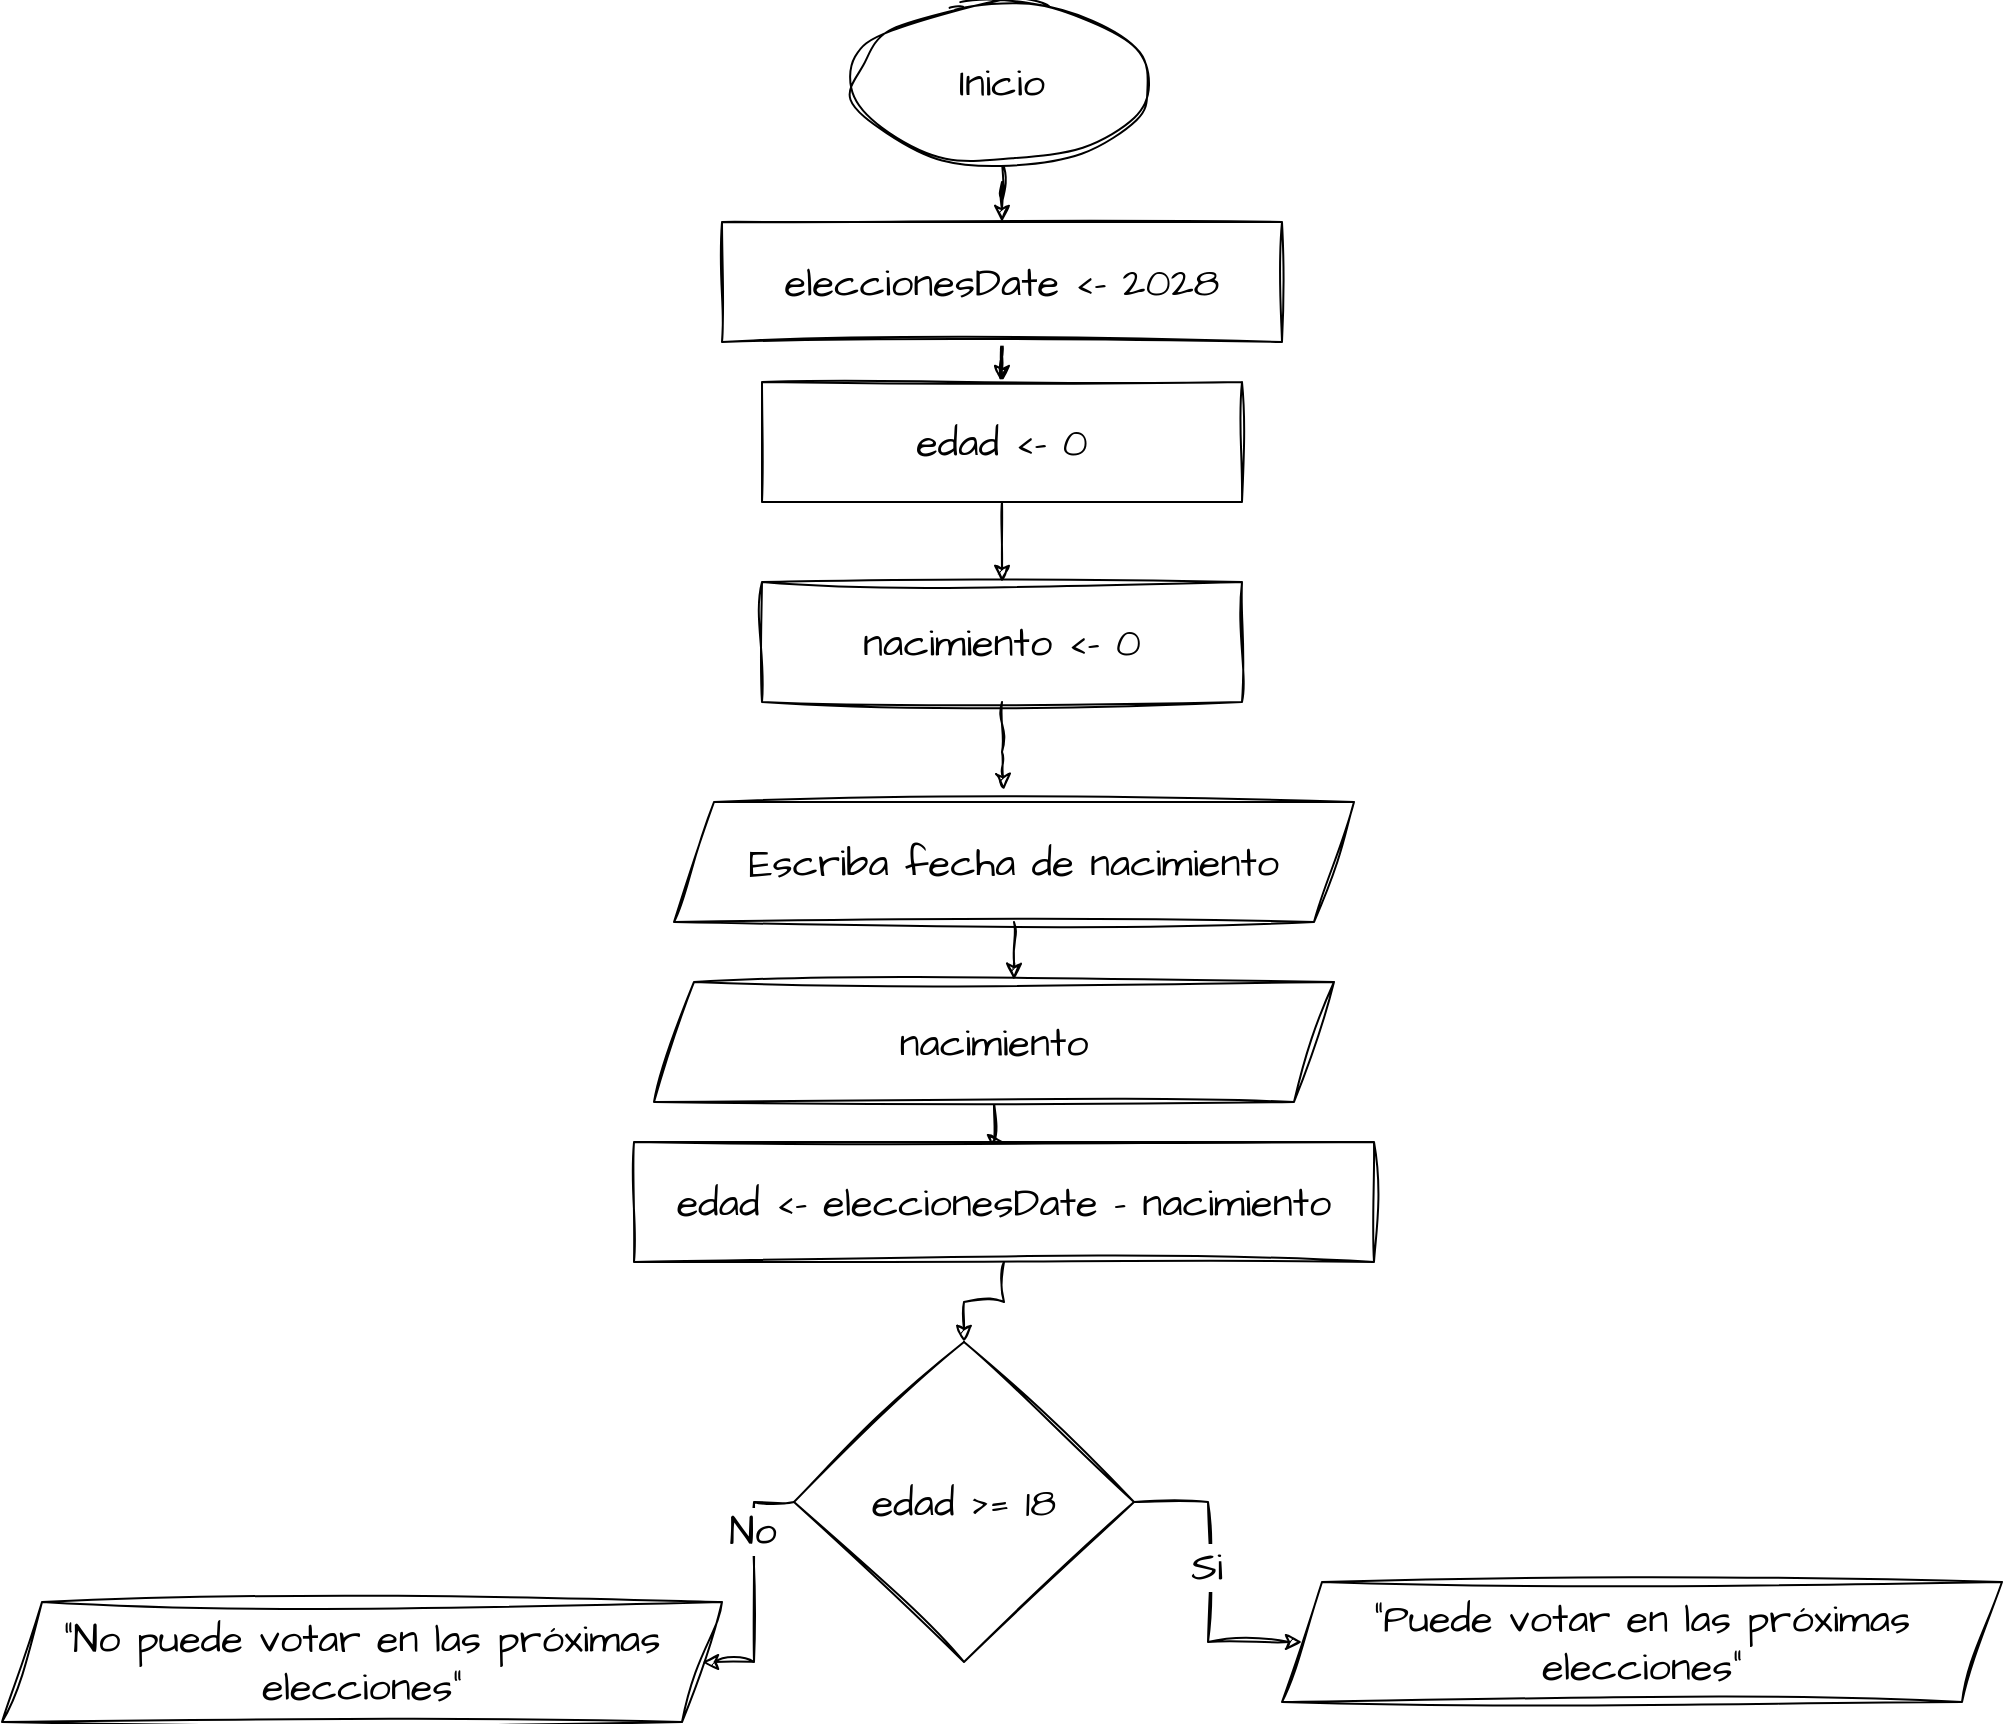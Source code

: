 <mxfile version="23.0.2" type="github">
  <diagram name="Página-1" id="eXoBqxva7JlCsiLJbye3">
    <mxGraphModel dx="1741" dy="903" grid="1" gridSize="10" guides="1" tooltips="1" connect="1" arrows="1" fold="1" page="1" pageScale="1" pageWidth="827" pageHeight="1169" math="0" shadow="0">
      <root>
        <mxCell id="0" />
        <mxCell id="1" parent="0" />
        <mxCell id="onPSuEXb-0Rg2rCfPPUU-21" style="edgeStyle=orthogonalEdgeStyle;rounded=0;sketch=1;hachureGap=4;jiggle=2;curveFitting=1;orthogonalLoop=1;jettySize=auto;html=1;entryX=0.5;entryY=0;entryDx=0;entryDy=0;fontFamily=Architects Daughter;fontSource=https%3A%2F%2Ffonts.googleapis.com%2Fcss%3Ffamily%3DArchitects%2BDaughter;fontSize=16;" edge="1" parent="1" source="onPSuEXb-0Rg2rCfPPUU-1" target="onPSuEXb-0Rg2rCfPPUU-3">
          <mxGeometry relative="1" as="geometry" />
        </mxCell>
        <mxCell id="onPSuEXb-0Rg2rCfPPUU-1" value="Inicio" style="ellipse;whiteSpace=wrap;html=1;sketch=1;hachureGap=4;jiggle=2;curveFitting=1;fontFamily=Architects Daughter;fontSource=https%3A%2F%2Ffonts.googleapis.com%2Fcss%3Ffamily%3DArchitects%2BDaughter;fontSize=20;" vertex="1" parent="1">
          <mxGeometry x="569" y="40" width="150" height="80" as="geometry" />
        </mxCell>
        <mxCell id="onPSuEXb-0Rg2rCfPPUU-22" style="edgeStyle=orthogonalEdgeStyle;rounded=0;sketch=1;hachureGap=4;jiggle=2;curveFitting=1;orthogonalLoop=1;jettySize=auto;html=1;entryX=0.5;entryY=0;entryDx=0;entryDy=0;fontFamily=Architects Daughter;fontSource=https%3A%2F%2Ffonts.googleapis.com%2Fcss%3Ffamily%3DArchitects%2BDaughter;fontSize=16;" edge="1" parent="1" source="onPSuEXb-0Rg2rCfPPUU-3" target="onPSuEXb-0Rg2rCfPPUU-6">
          <mxGeometry relative="1" as="geometry" />
        </mxCell>
        <mxCell id="onPSuEXb-0Rg2rCfPPUU-3" value="eleccionesDate &amp;lt;- 2028" style="rounded=0;whiteSpace=wrap;html=1;sketch=1;hachureGap=4;jiggle=2;curveFitting=1;fontFamily=Architects Daughter;fontSource=https%3A%2F%2Ffonts.googleapis.com%2Fcss%3Ffamily%3DArchitects%2BDaughter;fontSize=20;" vertex="1" parent="1">
          <mxGeometry x="504" y="150" width="280" height="60" as="geometry" />
        </mxCell>
        <mxCell id="onPSuEXb-0Rg2rCfPPUU-23" style="edgeStyle=orthogonalEdgeStyle;rounded=0;sketch=1;hachureGap=4;jiggle=2;curveFitting=1;orthogonalLoop=1;jettySize=auto;html=1;entryX=0.5;entryY=0;entryDx=0;entryDy=0;fontFamily=Architects Daughter;fontSource=https%3A%2F%2Ffonts.googleapis.com%2Fcss%3Ffamily%3DArchitects%2BDaughter;fontSize=16;" edge="1" parent="1" source="onPSuEXb-0Rg2rCfPPUU-6" target="onPSuEXb-0Rg2rCfPPUU-8">
          <mxGeometry relative="1" as="geometry" />
        </mxCell>
        <mxCell id="onPSuEXb-0Rg2rCfPPUU-6" value="edad &amp;lt;- 0" style="rounded=0;whiteSpace=wrap;html=1;sketch=1;hachureGap=4;jiggle=2;curveFitting=1;fontFamily=Architects Daughter;fontSource=https%3A%2F%2Ffonts.googleapis.com%2Fcss%3Ffamily%3DArchitects%2BDaughter;fontSize=20;" vertex="1" parent="1">
          <mxGeometry x="524" y="230" width="240" height="60" as="geometry" />
        </mxCell>
        <mxCell id="onPSuEXb-0Rg2rCfPPUU-7" value="Escriba fecha de nacimiento" style="shape=parallelogram;perimeter=parallelogramPerimeter;whiteSpace=wrap;html=1;fixedSize=1;sketch=1;hachureGap=4;jiggle=2;curveFitting=1;fontFamily=Architects Daughter;fontSource=https%3A%2F%2Ffonts.googleapis.com%2Fcss%3Ffamily%3DArchitects%2BDaughter;fontSize=20;" vertex="1" parent="1">
          <mxGeometry x="480" y="440" width="340" height="60" as="geometry" />
        </mxCell>
        <mxCell id="onPSuEXb-0Rg2rCfPPUU-8" value="nacimiento &amp;lt;- 0" style="rounded=0;whiteSpace=wrap;html=1;sketch=1;hachureGap=4;jiggle=2;curveFitting=1;fontFamily=Architects Daughter;fontSource=https%3A%2F%2Ffonts.googleapis.com%2Fcss%3Ffamily%3DArchitects%2BDaughter;fontSize=20;" vertex="1" parent="1">
          <mxGeometry x="524" y="330" width="240" height="60" as="geometry" />
        </mxCell>
        <mxCell id="onPSuEXb-0Rg2rCfPPUU-26" style="edgeStyle=orthogonalEdgeStyle;rounded=0;sketch=1;hachureGap=4;jiggle=2;curveFitting=1;orthogonalLoop=1;jettySize=auto;html=1;entryX=0.5;entryY=0;entryDx=0;entryDy=0;fontFamily=Architects Daughter;fontSource=https%3A%2F%2Ffonts.googleapis.com%2Fcss%3Ffamily%3DArchitects%2BDaughter;fontSize=16;" edge="1" parent="1" source="onPSuEXb-0Rg2rCfPPUU-10" target="onPSuEXb-0Rg2rCfPPUU-12">
          <mxGeometry relative="1" as="geometry" />
        </mxCell>
        <mxCell id="onPSuEXb-0Rg2rCfPPUU-10" value="nacimiento" style="shape=parallelogram;perimeter=parallelogramPerimeter;whiteSpace=wrap;html=1;fixedSize=1;sketch=1;hachureGap=4;jiggle=2;curveFitting=1;fontFamily=Architects Daughter;fontSource=https%3A%2F%2Ffonts.googleapis.com%2Fcss%3Ffamily%3DArchitects%2BDaughter;fontSize=20;" vertex="1" parent="1">
          <mxGeometry x="470" y="530" width="340" height="60" as="geometry" />
        </mxCell>
        <mxCell id="onPSuEXb-0Rg2rCfPPUU-27" style="edgeStyle=orthogonalEdgeStyle;rounded=0;sketch=1;hachureGap=4;jiggle=2;curveFitting=1;orthogonalLoop=1;jettySize=auto;html=1;entryX=0.5;entryY=0;entryDx=0;entryDy=0;fontFamily=Architects Daughter;fontSource=https%3A%2F%2Ffonts.googleapis.com%2Fcss%3Ffamily%3DArchitects%2BDaughter;fontSize=16;" edge="1" parent="1" source="onPSuEXb-0Rg2rCfPPUU-12" target="onPSuEXb-0Rg2rCfPPUU-13">
          <mxGeometry relative="1" as="geometry" />
        </mxCell>
        <mxCell id="onPSuEXb-0Rg2rCfPPUU-12" value="edad &amp;lt;- eleccionesDate - nacimiento" style="rounded=0;whiteSpace=wrap;html=1;sketch=1;hachureGap=4;jiggle=2;curveFitting=1;fontFamily=Architects Daughter;fontSource=https%3A%2F%2Ffonts.googleapis.com%2Fcss%3Ffamily%3DArchitects%2BDaughter;fontSize=20;" vertex="1" parent="1">
          <mxGeometry x="460" y="610" width="370" height="60" as="geometry" />
        </mxCell>
        <mxCell id="onPSuEXb-0Rg2rCfPPUU-16" style="edgeStyle=orthogonalEdgeStyle;rounded=0;sketch=1;hachureGap=4;jiggle=2;curveFitting=1;orthogonalLoop=1;jettySize=auto;html=1;fontFamily=Architects Daughter;fontSource=https%3A%2F%2Ffonts.googleapis.com%2Fcss%3Ffamily%3DArchitects%2BDaughter;fontSize=16;" edge="1" parent="1" source="onPSuEXb-0Rg2rCfPPUU-13" target="onPSuEXb-0Rg2rCfPPUU-15">
          <mxGeometry relative="1" as="geometry" />
        </mxCell>
        <mxCell id="onPSuEXb-0Rg2rCfPPUU-17" value="Si" style="edgeLabel;html=1;align=center;verticalAlign=middle;resizable=0;points=[];fontSize=20;fontFamily=Architects Daughter;" vertex="1" connectable="0" parent="onPSuEXb-0Rg2rCfPPUU-16">
          <mxGeometry x="-0.104" y="-1" relative="1" as="geometry">
            <mxPoint as="offset" />
          </mxGeometry>
        </mxCell>
        <mxCell id="onPSuEXb-0Rg2rCfPPUU-19" style="edgeStyle=orthogonalEdgeStyle;rounded=0;sketch=1;hachureGap=4;jiggle=2;curveFitting=1;orthogonalLoop=1;jettySize=auto;html=1;exitX=0;exitY=0.5;exitDx=0;exitDy=0;fontFamily=Architects Daughter;fontSource=https%3A%2F%2Ffonts.googleapis.com%2Fcss%3Ffamily%3DArchitects%2BDaughter;fontSize=16;" edge="1" parent="1" source="onPSuEXb-0Rg2rCfPPUU-13" target="onPSuEXb-0Rg2rCfPPUU-18">
          <mxGeometry relative="1" as="geometry" />
        </mxCell>
        <mxCell id="onPSuEXb-0Rg2rCfPPUU-20" value="No" style="edgeLabel;html=1;align=center;verticalAlign=middle;resizable=0;points=[];fontSize=20;fontFamily=Architects Daughter;" vertex="1" connectable="0" parent="onPSuEXb-0Rg2rCfPPUU-19">
          <mxGeometry x="-0.405" y="-4" relative="1" as="geometry">
            <mxPoint x="3" y="-4" as="offset" />
          </mxGeometry>
        </mxCell>
        <mxCell id="onPSuEXb-0Rg2rCfPPUU-13" value="edad &amp;gt;= 18" style="rhombus;whiteSpace=wrap;html=1;sketch=1;hachureGap=4;jiggle=2;curveFitting=1;fontFamily=Architects Daughter;fontSource=https%3A%2F%2Ffonts.googleapis.com%2Fcss%3Ffamily%3DArchitects%2BDaughter;fontSize=20;" vertex="1" parent="1">
          <mxGeometry x="540" y="710" width="170" height="160" as="geometry" />
        </mxCell>
        <mxCell id="onPSuEXb-0Rg2rCfPPUU-15" value="&quot;Puede votar en las próximas elecciones&quot;" style="shape=parallelogram;perimeter=parallelogramPerimeter;whiteSpace=wrap;html=1;fixedSize=1;sketch=1;hachureGap=4;jiggle=2;curveFitting=1;fontFamily=Architects Daughter;fontSource=https%3A%2F%2Ffonts.googleapis.com%2Fcss%3Ffamily%3DArchitects%2BDaughter;fontSize=20;" vertex="1" parent="1">
          <mxGeometry x="784" y="830" width="360" height="60" as="geometry" />
        </mxCell>
        <mxCell id="onPSuEXb-0Rg2rCfPPUU-18" value="&quot;No puede votar en las próximas elecciones&quot;" style="shape=parallelogram;perimeter=parallelogramPerimeter;whiteSpace=wrap;html=1;fixedSize=1;sketch=1;hachureGap=4;jiggle=2;curveFitting=1;fontFamily=Architects Daughter;fontSource=https%3A%2F%2Ffonts.googleapis.com%2Fcss%3Ffamily%3DArchitects%2BDaughter;fontSize=20;" vertex="1" parent="1">
          <mxGeometry x="144" y="840" width="360" height="60" as="geometry" />
        </mxCell>
        <mxCell id="onPSuEXb-0Rg2rCfPPUU-24" style="edgeStyle=orthogonalEdgeStyle;rounded=0;sketch=1;hachureGap=4;jiggle=2;curveFitting=1;orthogonalLoop=1;jettySize=auto;html=1;entryX=0.485;entryY=-0.1;entryDx=0;entryDy=0;entryPerimeter=0;fontFamily=Architects Daughter;fontSource=https%3A%2F%2Ffonts.googleapis.com%2Fcss%3Ffamily%3DArchitects%2BDaughter;fontSize=16;" edge="1" parent="1" source="onPSuEXb-0Rg2rCfPPUU-8" target="onPSuEXb-0Rg2rCfPPUU-7">
          <mxGeometry relative="1" as="geometry" />
        </mxCell>
        <mxCell id="onPSuEXb-0Rg2rCfPPUU-25" style="edgeStyle=orthogonalEdgeStyle;rounded=0;sketch=1;hachureGap=4;jiggle=2;curveFitting=1;orthogonalLoop=1;jettySize=auto;html=1;entryX=0.529;entryY=-0.017;entryDx=0;entryDy=0;entryPerimeter=0;fontFamily=Architects Daughter;fontSource=https%3A%2F%2Ffonts.googleapis.com%2Fcss%3Ffamily%3DArchitects%2BDaughter;fontSize=16;" edge="1" parent="1" source="onPSuEXb-0Rg2rCfPPUU-7" target="onPSuEXb-0Rg2rCfPPUU-10">
          <mxGeometry relative="1" as="geometry" />
        </mxCell>
      </root>
    </mxGraphModel>
  </diagram>
</mxfile>
